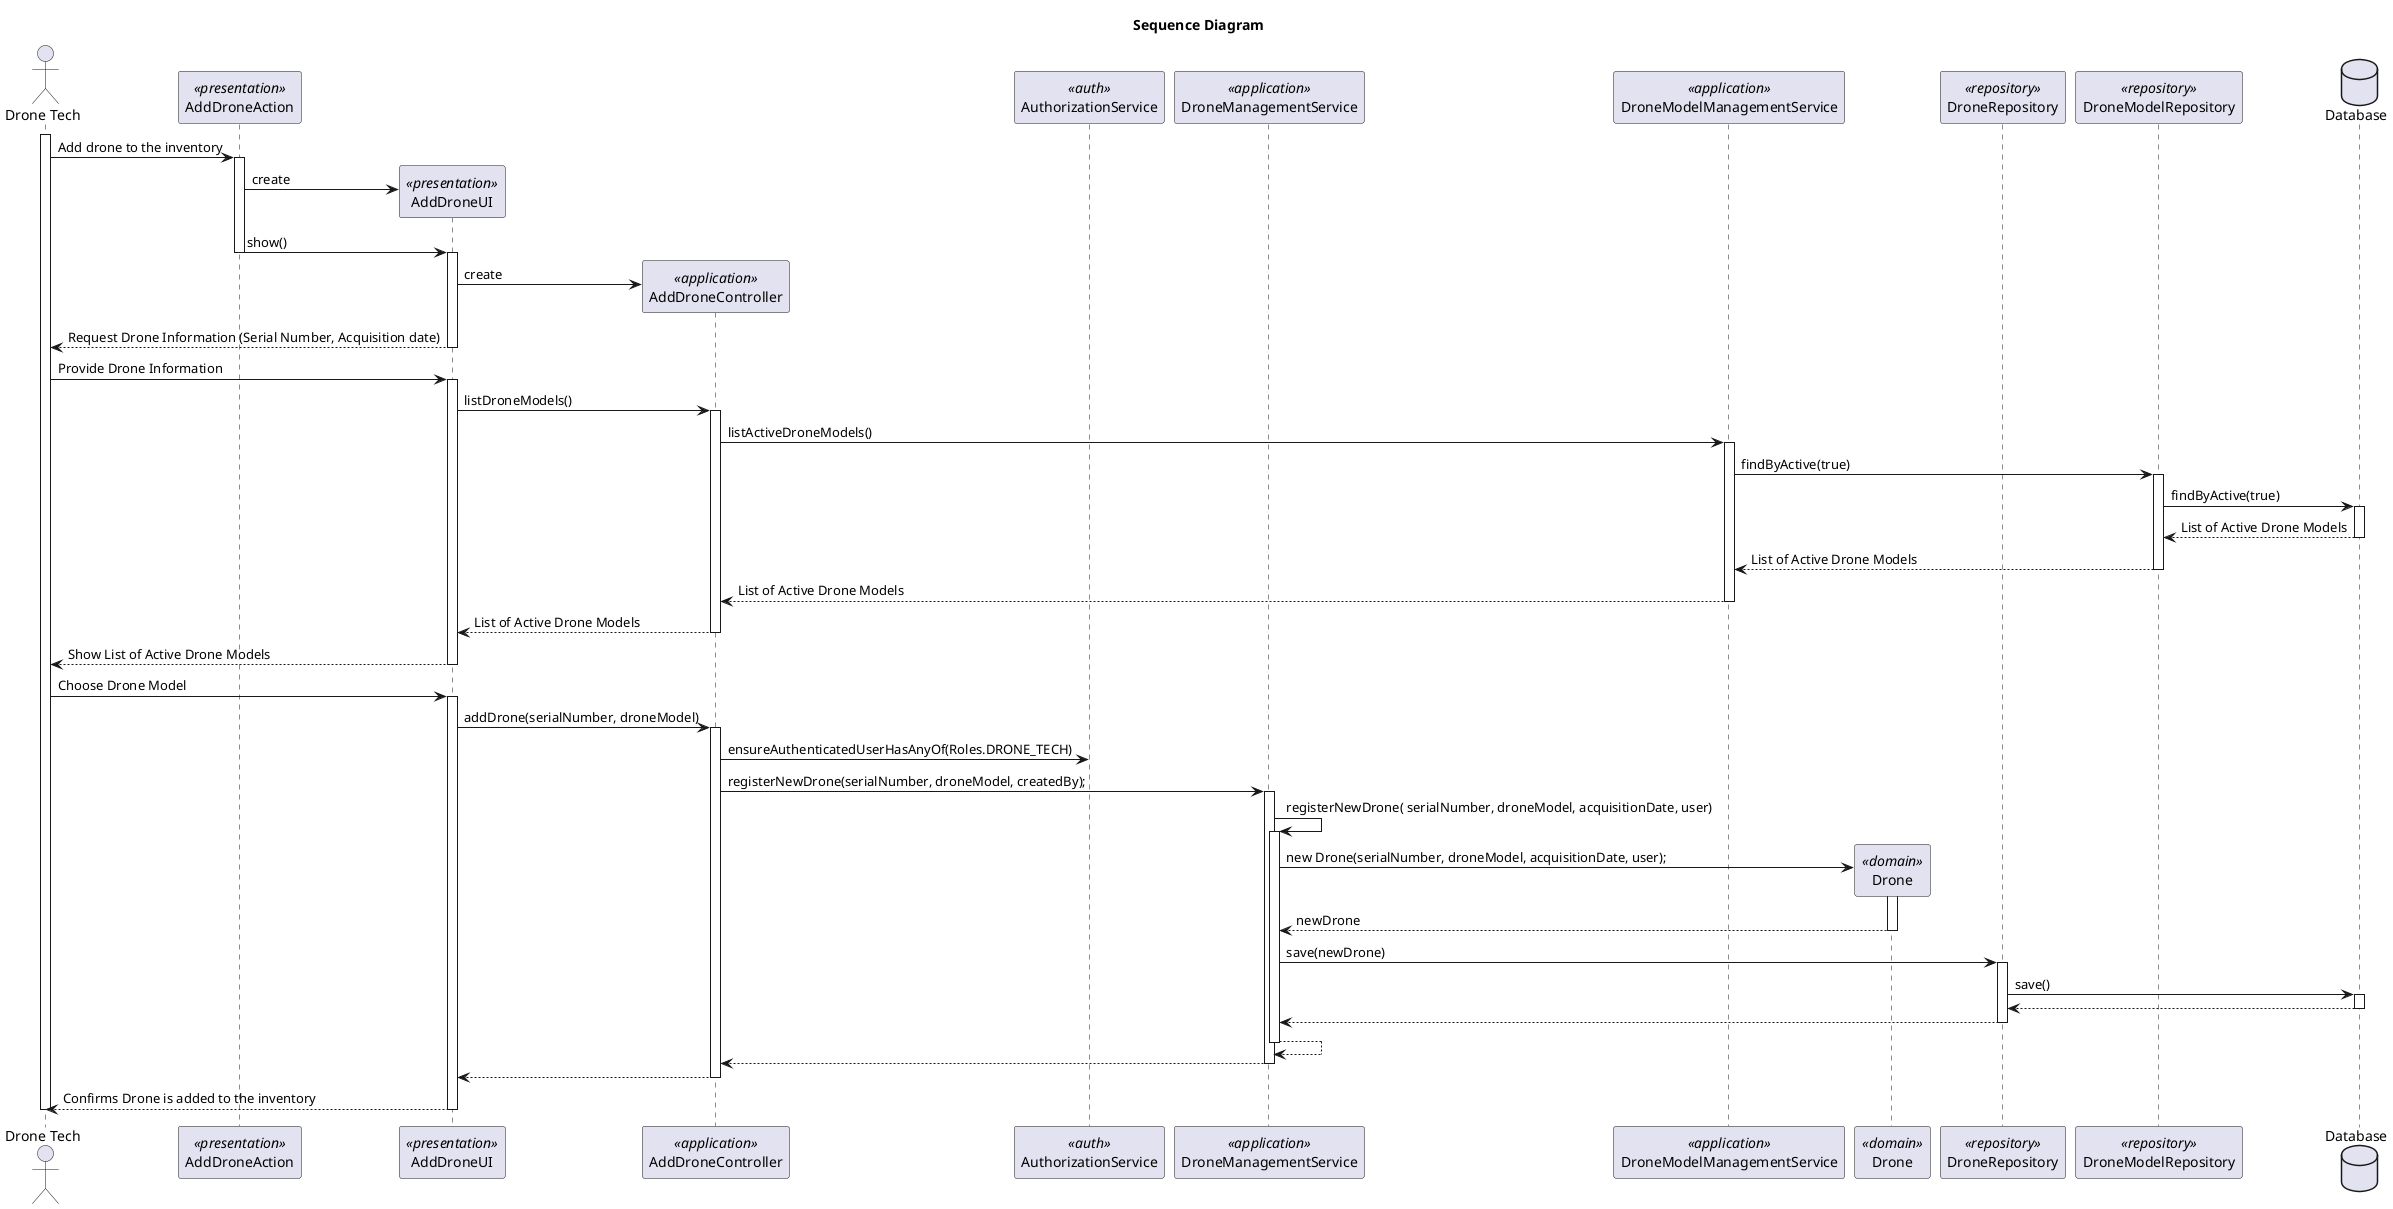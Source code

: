 @startuml
title Sequence Diagram

actor "Drone Tech" as Actor
participant "AddDroneAction" as Action <<presentation>>
participant "AddDroneUI" as UI <<presentation>>
participant "AddDroneController" as Controller <<application>>
participant "AuthorizationService" as AuthorizationService <<auth>>
participant "DroneManagementService" as DroneManagementService <<application>>
participant "DroneModelManagementService" as DroneModelManagementService <<application>>
participant "Drone" as Drone <<domain>>
participant "DroneRepository" as DroneRepository <<repository>>
participant "DroneModelRepository" as DroneModelRepository <<repository>>

database "Database" as Database

activate Actor

Actor -> Action: Add drone to the inventory

activate Action

Action -> UI** : create
Action -> UI: show()

deactivate Action

    activate UI

UI -> Controller** : create
UI --> Actor: Request Drone Information (Serial Number, Acquisition date)
    deactivate UI

 Actor -> UI: Provide Drone Information
  activate UI

UI -> Controller: listDroneModels()
    activate Controller

        Controller -> DroneModelManagementService: listActiveDroneModels()
            activate DroneModelManagementService

                DroneModelManagementService -> DroneModelRepository: findByActive(true)
                    activate DroneModelRepository

                        DroneModelRepository -> Database:  findByActive(true)
                            activate Database

                                Database --> DroneModelRepository: List of Active Drone Models
                            deactivate Database
                        DroneModelRepository --> DroneModelManagementService: List of Active Drone Models
                    deactivate DroneModelRepository


                DroneModelManagementService --> Controller: List of Active Drone Models
            deactivate DroneModelManagementService

        Controller --> UI: List of Active Drone Models
    deactivate Controller

UI --> Actor: Show List of Active Drone Models
deactivate UI

Actor -> UI: Choose Drone Model


    activate UI

        UI -> Controller : addDrone(serialNumber, droneModel)
            activate Controller

                Controller -> AuthorizationService : ensureAuthenticatedUserHasAnyOf(Roles.DRONE_TECH)

                Controller -> DroneManagementService : registerNewDrone(serialNumber, droneModel, createdBy);
                activate DroneManagementService

                    DroneManagementService -> DroneManagementService: registerNewDrone( serialNumber, droneModel, acquisitionDate, user)
                    Activate DroneManagementService

                    DroneManagementService -> Drone** : new Drone(serialNumber, droneModel, acquisitionDate, user);
                                activate Drone

                                   Drone --> DroneManagementService : newDrone
                                deactivate Drone

                    DroneManagementService -> DroneRepository : save(newDrone)

                    activate DroneRepository

                             DroneRepository -> Database : save()
                             activate Database

                                Database --> DroneRepository
                             deactivate Database

                             DroneRepository --> DroneManagementService
                    deactivate DroneRepository
                    DroneManagementService --> DroneManagementService
                    deactivate DroneManagementService

                    DroneManagementService --> Controller
                deactivate DroneManagementService

                Controller --> UI
            deactivate Controller
        UI --> Actor : Confirms Drone is added to the inventory
        deactivate UI
deactivate Actor

@enduml
